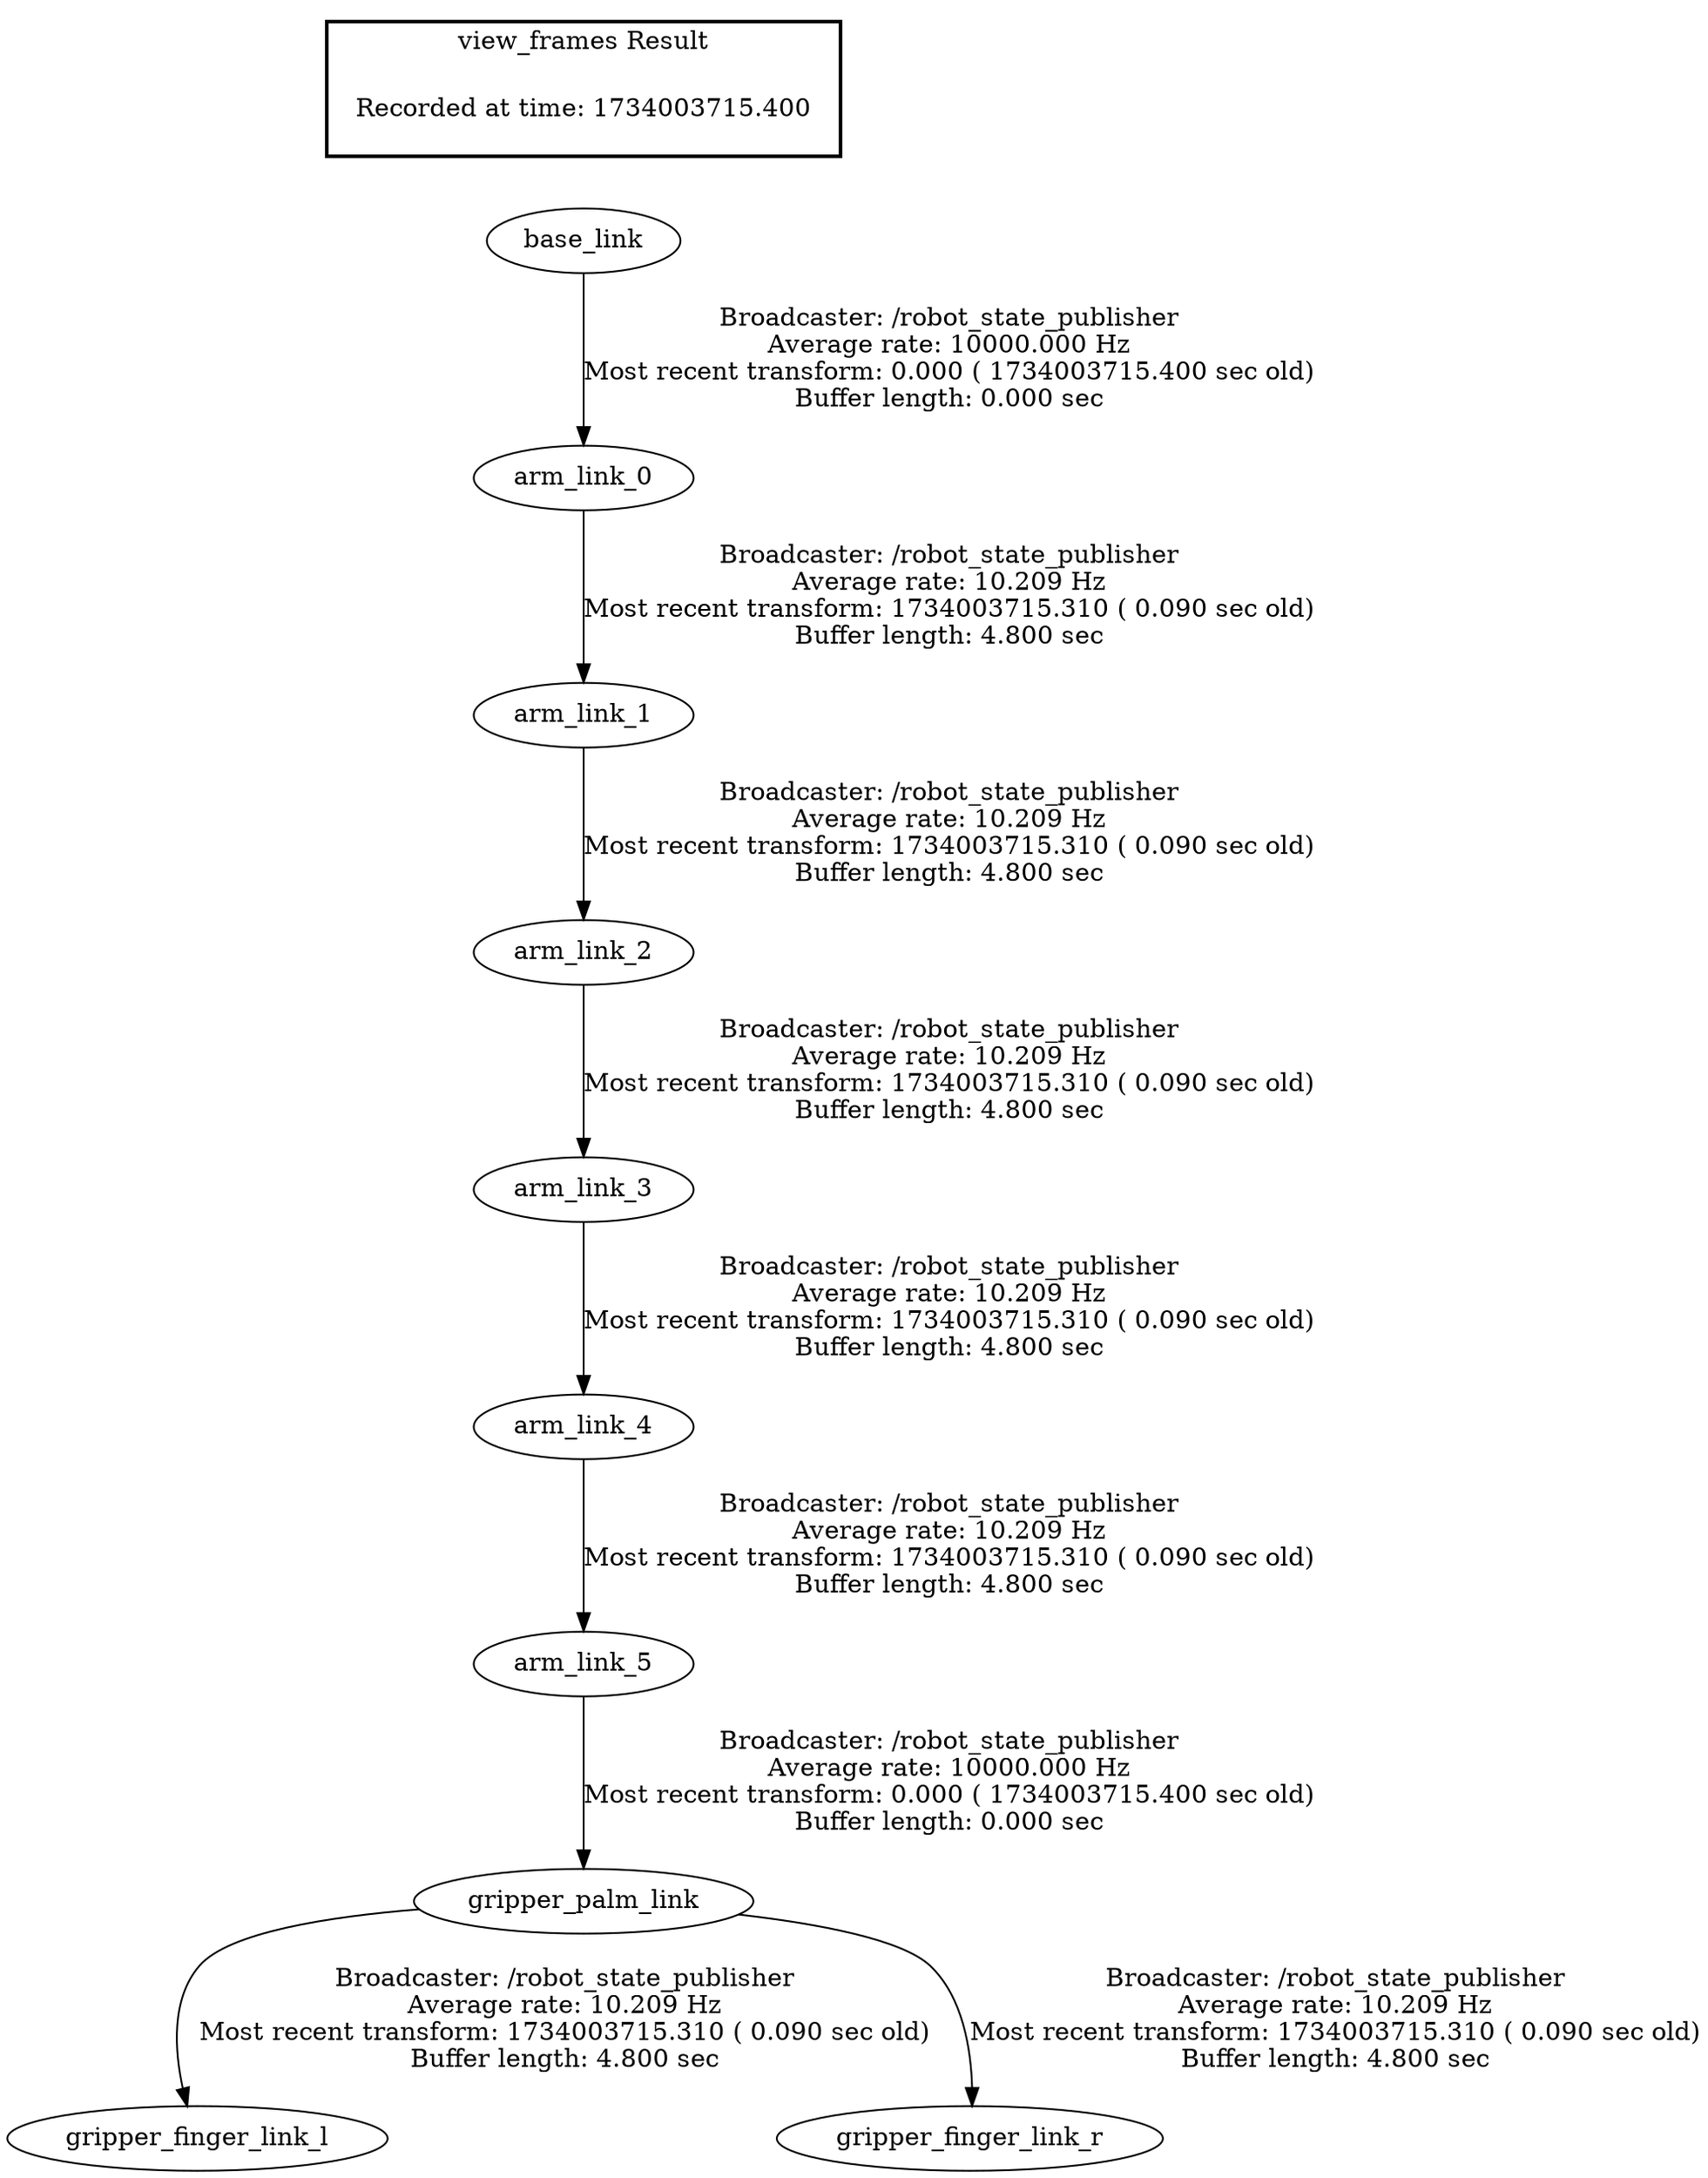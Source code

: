 digraph G {
"base_link" -> "arm_link_0"[label="Broadcaster: /robot_state_publisher\nAverage rate: 10000.000 Hz\nMost recent transform: 0.000 ( 1734003715.400 sec old)\nBuffer length: 0.000 sec\n"];
"arm_link_5" -> "gripper_palm_link"[label="Broadcaster: /robot_state_publisher\nAverage rate: 10000.000 Hz\nMost recent transform: 0.000 ( 1734003715.400 sec old)\nBuffer length: 0.000 sec\n"];
"arm_link_4" -> "arm_link_5"[label="Broadcaster: /robot_state_publisher\nAverage rate: 10.209 Hz\nMost recent transform: 1734003715.310 ( 0.090 sec old)\nBuffer length: 4.800 sec\n"];
"arm_link_0" -> "arm_link_1"[label="Broadcaster: /robot_state_publisher\nAverage rate: 10.209 Hz\nMost recent transform: 1734003715.310 ( 0.090 sec old)\nBuffer length: 4.800 sec\n"];
"arm_link_1" -> "arm_link_2"[label="Broadcaster: /robot_state_publisher\nAverage rate: 10.209 Hz\nMost recent transform: 1734003715.310 ( 0.090 sec old)\nBuffer length: 4.800 sec\n"];
"arm_link_2" -> "arm_link_3"[label="Broadcaster: /robot_state_publisher\nAverage rate: 10.209 Hz\nMost recent transform: 1734003715.310 ( 0.090 sec old)\nBuffer length: 4.800 sec\n"];
"arm_link_3" -> "arm_link_4"[label="Broadcaster: /robot_state_publisher\nAverage rate: 10.209 Hz\nMost recent transform: 1734003715.310 ( 0.090 sec old)\nBuffer length: 4.800 sec\n"];
"gripper_palm_link" -> "gripper_finger_link_l"[label="Broadcaster: /robot_state_publisher\nAverage rate: 10.209 Hz\nMost recent transform: 1734003715.310 ( 0.090 sec old)\nBuffer length: 4.800 sec\n"];
"gripper_palm_link" -> "gripper_finger_link_r"[label="Broadcaster: /robot_state_publisher\nAverage rate: 10.209 Hz\nMost recent transform: 1734003715.310 ( 0.090 sec old)\nBuffer length: 4.800 sec\n"];
edge [style=invis];
 subgraph cluster_legend { style=bold; color=black; label ="view_frames Result";
"Recorded at time: 1734003715.400"[ shape=plaintext ] ;
 }->"base_link";
}